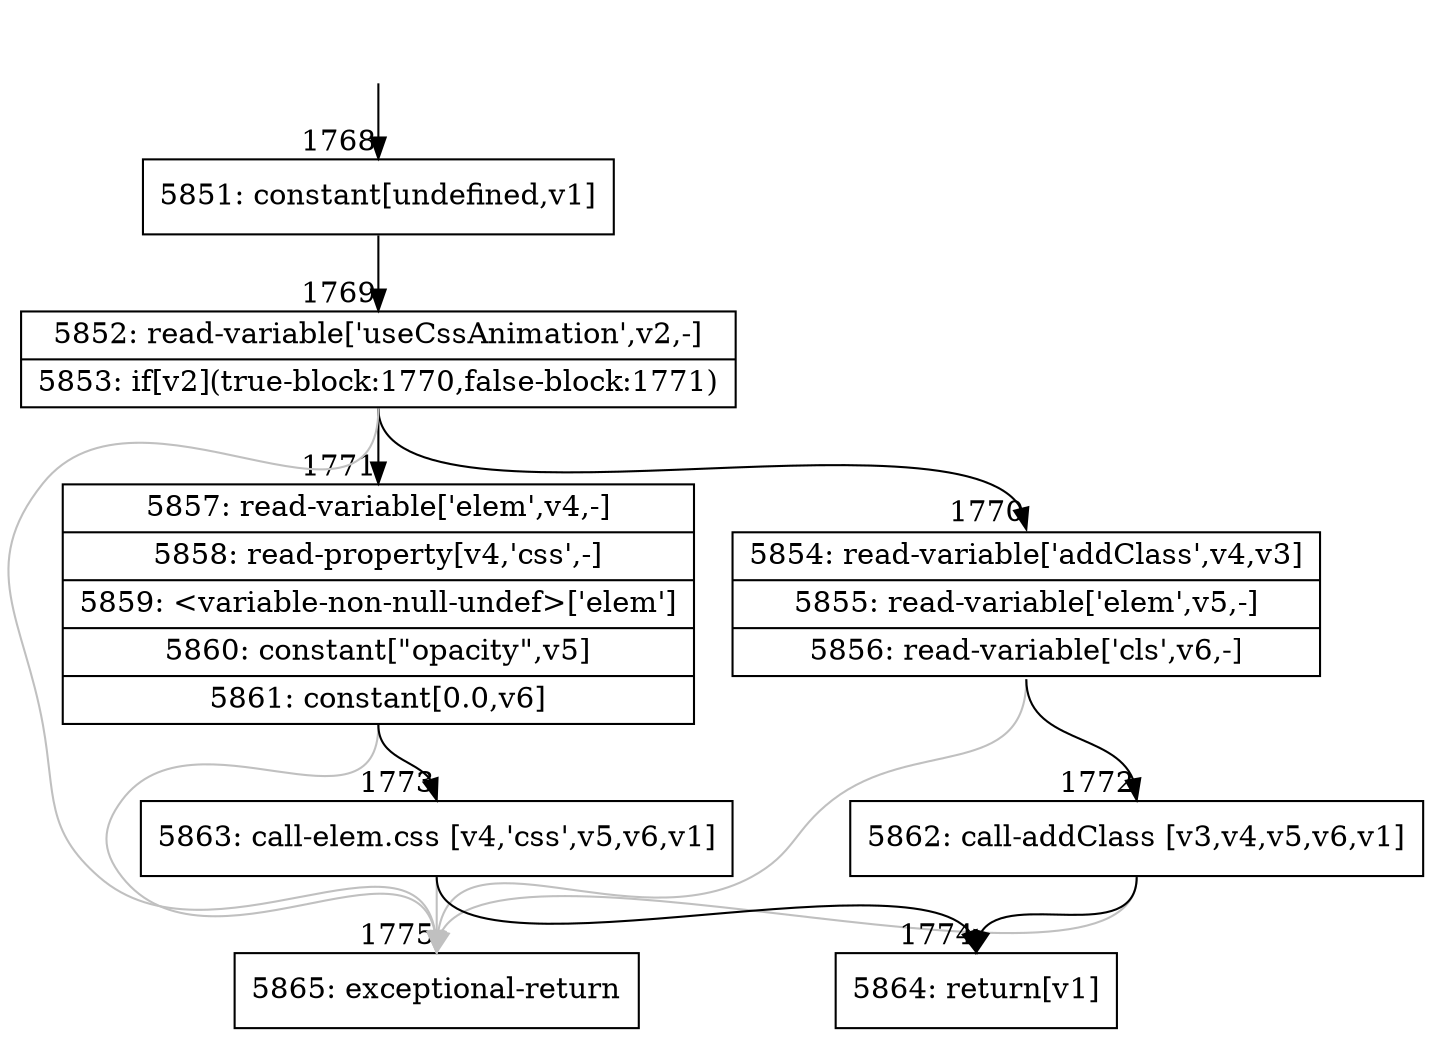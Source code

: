 digraph {
rankdir="TD"
BB_entry147[shape=none,label=""];
BB_entry147 -> BB1768 [tailport=s, headport=n, headlabel="    1768"]
BB1768 [shape=record label="{5851: constant[undefined,v1]}" ] 
BB1768 -> BB1769 [tailport=s, headport=n, headlabel="      1769"]
BB1769 [shape=record label="{5852: read-variable['useCssAnimation',v2,-]|5853: if[v2](true-block:1770,false-block:1771)}" ] 
BB1769 -> BB1770 [tailport=s, headport=n, headlabel="      1770"]
BB1769 -> BB1771 [tailport=s, headport=n, headlabel="      1771"]
BB1769 -> BB1775 [tailport=s, headport=n, color=gray, headlabel="      1775"]
BB1770 [shape=record label="{5854: read-variable['addClass',v4,v3]|5855: read-variable['elem',v5,-]|5856: read-variable['cls',v6,-]}" ] 
BB1770 -> BB1772 [tailport=s, headport=n, headlabel="      1772"]
BB1770 -> BB1775 [tailport=s, headport=n, color=gray]
BB1771 [shape=record label="{5857: read-variable['elem',v4,-]|5858: read-property[v4,'css',-]|5859: \<variable-non-null-undef\>['elem']|5860: constant[\"opacity\",v5]|5861: constant[0.0,v6]}" ] 
BB1771 -> BB1773 [tailport=s, headport=n, headlabel="      1773"]
BB1771 -> BB1775 [tailport=s, headport=n, color=gray]
BB1772 [shape=record label="{5862: call-addClass [v3,v4,v5,v6,v1]}" ] 
BB1772 -> BB1774 [tailport=s, headport=n, headlabel="      1774"]
BB1772 -> BB1775 [tailport=s, headport=n, color=gray]
BB1773 [shape=record label="{5863: call-elem.css [v4,'css',v5,v6,v1]}" ] 
BB1773 -> BB1774 [tailport=s, headport=n]
BB1773 -> BB1775 [tailport=s, headport=n, color=gray]
BB1774 [shape=record label="{5864: return[v1]}" ] 
BB1775 [shape=record label="{5865: exceptional-return}" ] 
//#$~ 1570
}
